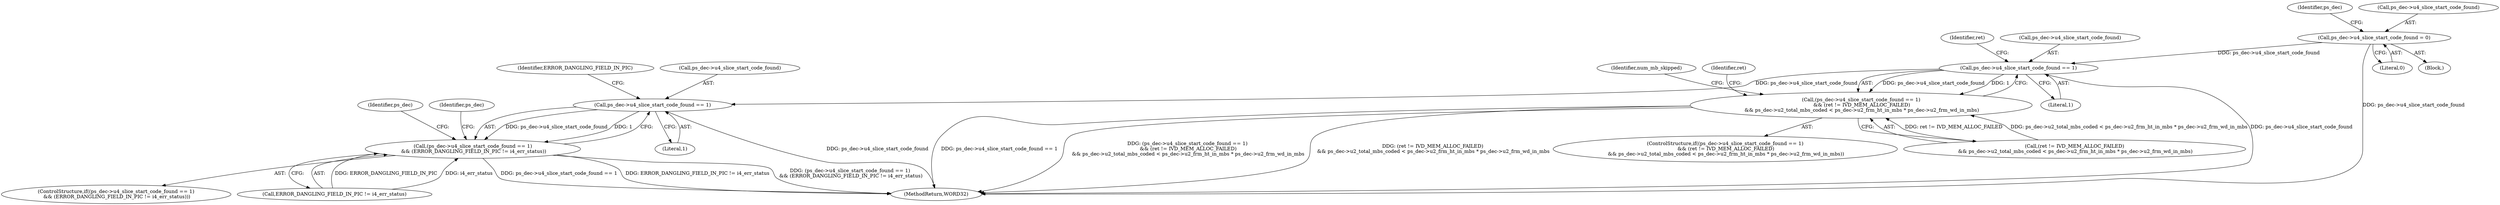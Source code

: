 digraph "0_Android_e629194c62a9a129ce378e08cb1059a8a53f1795@pointer" {
"1000524" [label="(Call,ps_dec->u4_slice_start_code_found = 0)"];
"1001452" [label="(Call,ps_dec->u4_slice_start_code_found == 1)"];
"1001451" [label="(Call,(ps_dec->u4_slice_start_code_found == 1)\n && (ret != IVD_MEM_ALLOC_FAILED)\n && ps_dec->u2_total_mbs_coded < ps_dec->u2_frm_ht_in_mbs * ps_dec->u2_frm_wd_in_mbs)"];
"1001790" [label="(Call,ps_dec->u4_slice_start_code_found == 1)"];
"1001789" [label="(Call,(ps_dec->u4_slice_start_code_found == 1)\n && (ERROR_DANGLING_FIELD_IN_PIC != i4_err_status))"];
"1001789" [label="(Call,(ps_dec->u4_slice_start_code_found == 1)\n && (ERROR_DANGLING_FIELD_IN_PIC != i4_err_status))"];
"1001788" [label="(ControlStructure,if((ps_dec->u4_slice_start_code_found == 1)\n && (ERROR_DANGLING_FIELD_IN_PIC != i4_err_status)))"];
"1001802" [label="(Identifier,ps_dec)"];
"1000524" [label="(Call,ps_dec->u4_slice_start_code_found = 0)"];
"1001451" [label="(Call,(ps_dec->u4_slice_start_code_found == 1)\n && (ret != IVD_MEM_ALLOC_FAILED)\n && ps_dec->u2_total_mbs_coded < ps_dec->u2_frm_ht_in_mbs * ps_dec->u2_frm_wd_in_mbs)"];
"1001796" [label="(Identifier,ERROR_DANGLING_FIELD_IN_PIC)"];
"1001478" [label="(Identifier,num_mb_skipped)"];
"1001459" [label="(Identifier,ret)"];
"1001790" [label="(Call,ps_dec->u4_slice_start_code_found == 1)"];
"1001539" [label="(Identifier,ret)"];
"1001456" [label="(Literal,1)"];
"1001791" [label="(Call,ps_dec->u4_slice_start_code_found)"];
"1001453" [label="(Call,ps_dec->u4_slice_start_code_found)"];
"1001794" [label="(Literal,1)"];
"1002124" [label="(MethodReturn,WORD32)"];
"1000528" [label="(Literal,0)"];
"1000151" [label="(Block,)"];
"1001958" [label="(Identifier,ps_dec)"];
"1001450" [label="(ControlStructure,if((ps_dec->u4_slice_start_code_found == 1)\n && (ret != IVD_MEM_ALLOC_FAILED)\n && ps_dec->u2_total_mbs_coded < ps_dec->u2_frm_ht_in_mbs * ps_dec->u2_frm_wd_in_mbs))"];
"1001452" [label="(Call,ps_dec->u4_slice_start_code_found == 1)"];
"1001457" [label="(Call,(ret != IVD_MEM_ALLOC_FAILED)\n && ps_dec->u2_total_mbs_coded < ps_dec->u2_frm_ht_in_mbs * ps_dec->u2_frm_wd_in_mbs)"];
"1000533" [label="(Identifier,ps_dec)"];
"1001795" [label="(Call,ERROR_DANGLING_FIELD_IN_PIC != i4_err_status)"];
"1000525" [label="(Call,ps_dec->u4_slice_start_code_found)"];
"1000524" -> "1000151"  [label="AST: "];
"1000524" -> "1000528"  [label="CFG: "];
"1000525" -> "1000524"  [label="AST: "];
"1000528" -> "1000524"  [label="AST: "];
"1000533" -> "1000524"  [label="CFG: "];
"1000524" -> "1002124"  [label="DDG: ps_dec->u4_slice_start_code_found"];
"1000524" -> "1001452"  [label="DDG: ps_dec->u4_slice_start_code_found"];
"1001452" -> "1001451"  [label="AST: "];
"1001452" -> "1001456"  [label="CFG: "];
"1001453" -> "1001452"  [label="AST: "];
"1001456" -> "1001452"  [label="AST: "];
"1001459" -> "1001452"  [label="CFG: "];
"1001451" -> "1001452"  [label="CFG: "];
"1001452" -> "1002124"  [label="DDG: ps_dec->u4_slice_start_code_found"];
"1001452" -> "1001451"  [label="DDG: ps_dec->u4_slice_start_code_found"];
"1001452" -> "1001451"  [label="DDG: 1"];
"1001452" -> "1001790"  [label="DDG: ps_dec->u4_slice_start_code_found"];
"1001451" -> "1001450"  [label="AST: "];
"1001451" -> "1001457"  [label="CFG: "];
"1001457" -> "1001451"  [label="AST: "];
"1001478" -> "1001451"  [label="CFG: "];
"1001539" -> "1001451"  [label="CFG: "];
"1001451" -> "1002124"  [label="DDG: ps_dec->u4_slice_start_code_found == 1"];
"1001451" -> "1002124"  [label="DDG: (ps_dec->u4_slice_start_code_found == 1)\n && (ret != IVD_MEM_ALLOC_FAILED)\n && ps_dec->u2_total_mbs_coded < ps_dec->u2_frm_ht_in_mbs * ps_dec->u2_frm_wd_in_mbs"];
"1001451" -> "1002124"  [label="DDG: (ret != IVD_MEM_ALLOC_FAILED)\n && ps_dec->u2_total_mbs_coded < ps_dec->u2_frm_ht_in_mbs * ps_dec->u2_frm_wd_in_mbs"];
"1001457" -> "1001451"  [label="DDG: ret != IVD_MEM_ALLOC_FAILED"];
"1001457" -> "1001451"  [label="DDG: ps_dec->u2_total_mbs_coded < ps_dec->u2_frm_ht_in_mbs * ps_dec->u2_frm_wd_in_mbs"];
"1001790" -> "1001789"  [label="AST: "];
"1001790" -> "1001794"  [label="CFG: "];
"1001791" -> "1001790"  [label="AST: "];
"1001794" -> "1001790"  [label="AST: "];
"1001796" -> "1001790"  [label="CFG: "];
"1001789" -> "1001790"  [label="CFG: "];
"1001790" -> "1002124"  [label="DDG: ps_dec->u4_slice_start_code_found"];
"1001790" -> "1001789"  [label="DDG: ps_dec->u4_slice_start_code_found"];
"1001790" -> "1001789"  [label="DDG: 1"];
"1001789" -> "1001788"  [label="AST: "];
"1001789" -> "1001795"  [label="CFG: "];
"1001795" -> "1001789"  [label="AST: "];
"1001802" -> "1001789"  [label="CFG: "];
"1001958" -> "1001789"  [label="CFG: "];
"1001789" -> "1002124"  [label="DDG: ps_dec->u4_slice_start_code_found == 1"];
"1001789" -> "1002124"  [label="DDG: ERROR_DANGLING_FIELD_IN_PIC != i4_err_status"];
"1001789" -> "1002124"  [label="DDG: (ps_dec->u4_slice_start_code_found == 1)\n && (ERROR_DANGLING_FIELD_IN_PIC != i4_err_status)"];
"1001795" -> "1001789"  [label="DDG: ERROR_DANGLING_FIELD_IN_PIC"];
"1001795" -> "1001789"  [label="DDG: i4_err_status"];
}
